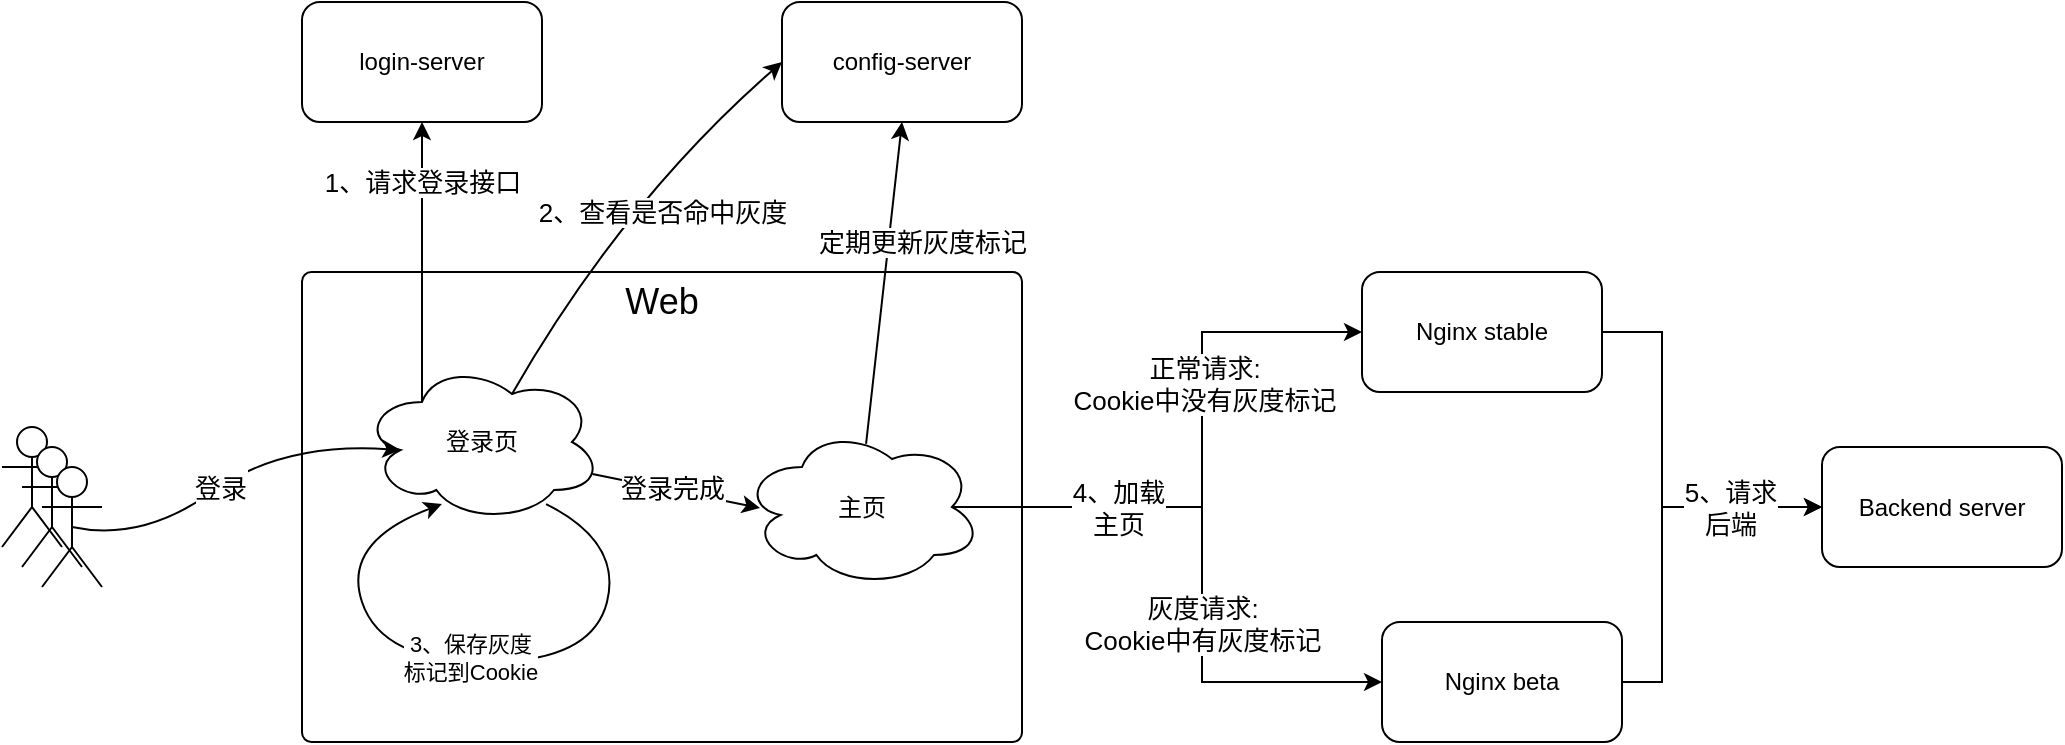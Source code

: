 <mxfile version="20.4.1" type="github">
  <diagram id="h-4WngNa152txcS0dv_d" name="Page-1">
    <mxGraphModel dx="1426" dy="794" grid="1" gridSize="10" guides="1" tooltips="1" connect="1" arrows="1" fold="1" page="1" pageScale="1" pageWidth="827" pageHeight="1169" math="0" shadow="0">
      <root>
        <mxCell id="0" />
        <mxCell id="1" parent="0" />
        <mxCell id="2ljXg-3jKoq3chsFm4-i-61" style="edgeStyle=orthogonalEdgeStyle;rounded=0;orthogonalLoop=1;jettySize=auto;html=1;entryX=0;entryY=0.5;entryDx=0;entryDy=0;fontSize=13;" edge="1" parent="1" source="2ljXg-3jKoq3chsFm4-i-27" target="2ljXg-3jKoq3chsFm4-i-12">
          <mxGeometry relative="1" as="geometry">
            <Array as="points">
              <mxPoint x="640" y="443" />
              <mxPoint x="640" y="530" />
            </Array>
          </mxGeometry>
        </mxCell>
        <mxCell id="2ljXg-3jKoq3chsFm4-i-72" value="灰度请求: &lt;br&gt;Cookie中有灰度标记" style="edgeLabel;html=1;align=center;verticalAlign=middle;resizable=0;points=[];fontSize=13;" vertex="1" connectable="0" parent="2ljXg-3jKoq3chsFm4-i-61">
          <mxGeometry x="0.009" relative="1" as="geometry">
            <mxPoint y="13" as="offset" />
          </mxGeometry>
        </mxCell>
        <mxCell id="2ljXg-3jKoq3chsFm4-i-27" value="" style="rounded=1;whiteSpace=wrap;html=1;arcSize=2;" vertex="1" parent="1">
          <mxGeometry x="190" y="325" width="360" height="235" as="geometry" />
        </mxCell>
        <mxCell id="2ljXg-3jKoq3chsFm4-i-9" value="config-server" style="rounded=1;whiteSpace=wrap;html=1;" vertex="1" parent="1">
          <mxGeometry x="430" y="190" width="120" height="60" as="geometry" />
        </mxCell>
        <mxCell id="2ljXg-3jKoq3chsFm4-i-74" style="edgeStyle=orthogonalEdgeStyle;rounded=0;orthogonalLoop=1;jettySize=auto;html=1;entryX=0;entryY=0.5;entryDx=0;entryDy=0;fontSize=13;" edge="1" parent="1" source="2ljXg-3jKoq3chsFm4-i-10" target="2ljXg-3jKoq3chsFm4-i-13">
          <mxGeometry relative="1" as="geometry">
            <Array as="points">
              <mxPoint x="870" y="355" />
              <mxPoint x="870" y="443" />
            </Array>
          </mxGeometry>
        </mxCell>
        <mxCell id="2ljXg-3jKoq3chsFm4-i-10" value="Nginx stable" style="rounded=1;whiteSpace=wrap;html=1;" vertex="1" parent="1">
          <mxGeometry x="720" y="325" width="120" height="60" as="geometry" />
        </mxCell>
        <mxCell id="2ljXg-3jKoq3chsFm4-i-75" style="edgeStyle=orthogonalEdgeStyle;rounded=0;orthogonalLoop=1;jettySize=auto;html=1;entryX=0;entryY=0.5;entryDx=0;entryDy=0;fontSize=13;" edge="1" parent="1" source="2ljXg-3jKoq3chsFm4-i-12" target="2ljXg-3jKoq3chsFm4-i-13">
          <mxGeometry relative="1" as="geometry">
            <Array as="points">
              <mxPoint x="870" y="530" />
              <mxPoint x="870" y="443" />
            </Array>
          </mxGeometry>
        </mxCell>
        <mxCell id="2ljXg-3jKoq3chsFm4-i-76" value="5、请求&lt;br&gt;后端" style="edgeLabel;html=1;align=center;verticalAlign=middle;resizable=0;points=[];fontSize=13;" vertex="1" connectable="0" parent="2ljXg-3jKoq3chsFm4-i-75">
          <mxGeometry x="0.498" y="1" relative="1" as="geometry">
            <mxPoint x="1" y="1" as="offset" />
          </mxGeometry>
        </mxCell>
        <mxCell id="2ljXg-3jKoq3chsFm4-i-12" value="Nginx beta" style="rounded=1;whiteSpace=wrap;html=1;" vertex="1" parent="1">
          <mxGeometry x="730" y="500" width="120" height="60" as="geometry" />
        </mxCell>
        <mxCell id="2ljXg-3jKoq3chsFm4-i-13" value="Backend server" style="rounded=1;whiteSpace=wrap;html=1;" vertex="1" parent="1">
          <mxGeometry x="950" y="412.5" width="120" height="60" as="geometry" />
        </mxCell>
        <mxCell id="2ljXg-3jKoq3chsFm4-i-15" value="&lt;article data-content=&quot;[{&amp;quot;type&amp;quot;:&amp;quot;block&amp;quot;,&amp;quot;id&amp;quot;:&amp;quot;12nM-1657074474097&amp;quot;,&amp;quot;name&amp;quot;:&amp;quot;code&amp;quot;,&amp;quot;data&amp;quot;:{&amp;quot;language&amp;quot;:&amp;quot;&amp;quot;,&amp;quot;theme&amp;quot;:&amp;quot;default&amp;quot;,&amp;quot;wrap&amp;quot;:false},&amp;quot;nodes&amp;quot;:[{&amp;quot;type&amp;quot;:&amp;quot;block&amp;quot;,&amp;quot;id&amp;quot;:&amp;quot;krue-1657074477845&amp;quot;,&amp;quot;name&amp;quot;:&amp;quot;code-line&amp;quot;,&amp;quot;data&amp;quot;:{},&amp;quot;nodes&amp;quot;:[{&amp;quot;type&amp;quot;:&amp;quot;text&amp;quot;,&amp;quot;id&amp;quot;:&amp;quot;G8jI-1657074477844&amp;quot;,&amp;quot;leaves&amp;quot;:[{&amp;quot;text&amp;quot;:&amp;quot;login&amp;quot;,&amp;quot;marks&amp;quot;:[]}]}]}]}]&quot;&gt;&lt;div data-language=&quot;&quot; style=&quot;&quot; data-theme=&quot;default&quot;&gt;login-server&lt;/div&gt;&lt;/article&gt;" style="rounded=1;whiteSpace=wrap;html=1;" vertex="1" parent="1">
          <mxGeometry x="190" y="190" width="120" height="60" as="geometry" />
        </mxCell>
        <mxCell id="2ljXg-3jKoq3chsFm4-i-53" style="edgeStyle=orthogonalEdgeStyle;rounded=0;orthogonalLoop=1;jettySize=auto;html=1;exitX=0.25;exitY=0.25;exitDx=0;exitDy=0;exitPerimeter=0;entryX=0.5;entryY=1;entryDx=0;entryDy=0;fontSize=13;" edge="1" parent="1" source="2ljXg-3jKoq3chsFm4-i-17" target="2ljXg-3jKoq3chsFm4-i-15">
          <mxGeometry relative="1" as="geometry" />
        </mxCell>
        <mxCell id="2ljXg-3jKoq3chsFm4-i-54" value="1、请求登录接口" style="edgeLabel;html=1;align=center;verticalAlign=middle;resizable=0;points=[];fontSize=13;" vertex="1" connectable="0" parent="2ljXg-3jKoq3chsFm4-i-53">
          <mxGeometry x="0.443" relative="1" as="geometry">
            <mxPoint y="-9" as="offset" />
          </mxGeometry>
        </mxCell>
        <mxCell id="2ljXg-3jKoq3chsFm4-i-17" value="登录页" style="ellipse;shape=cloud;whiteSpace=wrap;html=1;" vertex="1" parent="1">
          <mxGeometry x="220" y="370" width="120" height="80" as="geometry" />
        </mxCell>
        <mxCell id="2ljXg-3jKoq3chsFm4-i-21" value="" style="curved=1;endArrow=classic;html=1;rounded=0;exitX=0.767;exitY=0.888;exitDx=0;exitDy=0;exitPerimeter=0;entryX=0.333;entryY=0.888;entryDx=0;entryDy=0;entryPerimeter=0;" edge="1" parent="1" source="2ljXg-3jKoq3chsFm4-i-17" target="2ljXg-3jKoq3chsFm4-i-17">
          <mxGeometry width="50" height="50" relative="1" as="geometry">
            <mxPoint x="110" y="620" as="sourcePoint" />
            <mxPoint x="170" y="580" as="targetPoint" />
            <Array as="points">
              <mxPoint x="350" y="460" />
              <mxPoint x="335" y="520" />
              <mxPoint x="230" y="520" />
              <mxPoint x="210" y="460" />
            </Array>
          </mxGeometry>
        </mxCell>
        <mxCell id="2ljXg-3jKoq3chsFm4-i-22" value="3、保存灰度&lt;br&gt;标记到Cookie" style="edgeLabel;html=1;align=center;verticalAlign=middle;resizable=0;points=[];" vertex="1" connectable="0" parent="2ljXg-3jKoq3chsFm4-i-21">
          <mxGeometry x="0.017" y="-2" relative="1" as="geometry">
            <mxPoint as="offset" />
          </mxGeometry>
        </mxCell>
        <mxCell id="2ljXg-3jKoq3chsFm4-i-60" style="edgeStyle=orthogonalEdgeStyle;rounded=0;orthogonalLoop=1;jettySize=auto;html=1;entryX=0;entryY=0.5;entryDx=0;entryDy=0;fontSize=13;exitX=0.875;exitY=0.5;exitDx=0;exitDy=0;exitPerimeter=0;" edge="1" parent="1" source="2ljXg-3jKoq3chsFm4-i-63" target="2ljXg-3jKoq3chsFm4-i-10">
          <mxGeometry relative="1" as="geometry">
            <mxPoint x="534" y="442.5" as="sourcePoint" />
            <Array as="points">
              <mxPoint x="640" y="443" />
              <mxPoint x="640" y="355" />
            </Array>
          </mxGeometry>
        </mxCell>
        <mxCell id="2ljXg-3jKoq3chsFm4-i-71" value="4、加载&lt;br&gt;主页" style="edgeLabel;html=1;align=center;verticalAlign=middle;resizable=0;points=[];fontSize=13;" vertex="1" connectable="0" parent="2ljXg-3jKoq3chsFm4-i-60">
          <mxGeometry x="-0.495" y="3" relative="1" as="geometry">
            <mxPoint x="9" y="3" as="offset" />
          </mxGeometry>
        </mxCell>
        <mxCell id="2ljXg-3jKoq3chsFm4-i-73" value="正常请求:&lt;br&gt;Cookie中没有灰度标记" style="edgeLabel;html=1;align=center;verticalAlign=middle;resizable=0;points=[];fontSize=13;" vertex="1" connectable="0" parent="2ljXg-3jKoq3chsFm4-i-60">
          <mxGeometry x="0.2" y="-1" relative="1" as="geometry">
            <mxPoint y="-11" as="offset" />
          </mxGeometry>
        </mxCell>
        <mxCell id="2ljXg-3jKoq3chsFm4-i-25" value="&lt;font style=&quot;font-size: 18px;&quot;&gt;Web&lt;/font&gt;" style="text;html=1;strokeColor=none;fillColor=none;align=center;verticalAlign=middle;whiteSpace=wrap;rounded=0;" vertex="1" parent="1">
          <mxGeometry x="340" y="325" width="60" height="30" as="geometry" />
        </mxCell>
        <mxCell id="2ljXg-3jKoq3chsFm4-i-41" value="" style="shape=umlActor;verticalLabelPosition=bottom;verticalAlign=top;html=1;outlineConnect=0;fontSize=18;" vertex="1" parent="1">
          <mxGeometry x="40" y="402.5" width="30" height="60" as="geometry" />
        </mxCell>
        <mxCell id="2ljXg-3jKoq3chsFm4-i-46" value="" style="shape=umlActor;verticalLabelPosition=bottom;verticalAlign=top;html=1;outlineConnect=0;fontSize=18;" vertex="1" parent="1">
          <mxGeometry x="50" y="412.5" width="30" height="60" as="geometry" />
        </mxCell>
        <mxCell id="2ljXg-3jKoq3chsFm4-i-47" value="" style="shape=umlActor;verticalLabelPosition=bottom;verticalAlign=top;html=1;outlineConnect=0;fontSize=18;" vertex="1" parent="1">
          <mxGeometry x="60" y="422.5" width="30" height="60" as="geometry" />
        </mxCell>
        <mxCell id="2ljXg-3jKoq3chsFm4-i-51" value="" style="curved=1;endArrow=classic;html=1;rounded=0;fontSize=18;entryX=0.16;entryY=0.55;entryDx=0;entryDy=0;entryPerimeter=0;exitX=0.5;exitY=0.5;exitDx=0;exitDy=0;exitPerimeter=0;" edge="1" parent="1" source="2ljXg-3jKoq3chsFm4-i-47" target="2ljXg-3jKoq3chsFm4-i-17">
          <mxGeometry width="50" height="50" relative="1" as="geometry">
            <mxPoint x="140" y="470" as="sourcePoint" />
            <mxPoint x="190" y="420" as="targetPoint" />
            <Array as="points">
              <mxPoint x="110" y="460" />
              <mxPoint x="180" y="410" />
            </Array>
          </mxGeometry>
        </mxCell>
        <mxCell id="2ljXg-3jKoq3chsFm4-i-52" value="&lt;font style=&quot;font-size: 13px;&quot;&gt;登录&lt;/font&gt;" style="edgeLabel;html=1;align=center;verticalAlign=middle;resizable=0;points=[];fontSize=18;" vertex="1" connectable="0" parent="2ljXg-3jKoq3chsFm4-i-51">
          <mxGeometry x="-0.075" relative="1" as="geometry">
            <mxPoint as="offset" />
          </mxGeometry>
        </mxCell>
        <mxCell id="2ljXg-3jKoq3chsFm4-i-56" value="" style="curved=1;endArrow=classic;html=1;rounded=0;fontSize=13;entryX=0;entryY=0.5;entryDx=0;entryDy=0;exitX=0.625;exitY=0.2;exitDx=0;exitDy=0;exitPerimeter=0;" edge="1" parent="1" source="2ljXg-3jKoq3chsFm4-i-17" target="2ljXg-3jKoq3chsFm4-i-9">
          <mxGeometry width="50" height="50" relative="1" as="geometry">
            <mxPoint x="330" y="340" as="sourcePoint" />
            <mxPoint x="380" y="290" as="targetPoint" />
            <Array as="points">
              <mxPoint x="350" y="290" />
            </Array>
          </mxGeometry>
        </mxCell>
        <mxCell id="2ljXg-3jKoq3chsFm4-i-57" value="2、查看是否命中灰度" style="edgeLabel;html=1;align=center;verticalAlign=middle;resizable=0;points=[];fontSize=13;" vertex="1" connectable="0" parent="2ljXg-3jKoq3chsFm4-i-56">
          <mxGeometry x="0.063" y="-11" relative="1" as="geometry">
            <mxPoint x="9" as="offset" />
          </mxGeometry>
        </mxCell>
        <mxCell id="2ljXg-3jKoq3chsFm4-i-58" value="" style="curved=1;endArrow=classic;html=1;rounded=0;fontSize=13;exitX=0.96;exitY=0.7;exitDx=0;exitDy=0;exitPerimeter=0;entryX=0.075;entryY=0.506;entryDx=0;entryDy=0;entryPerimeter=0;" edge="1" parent="1" source="2ljXg-3jKoq3chsFm4-i-17" target="2ljXg-3jKoq3chsFm4-i-63">
          <mxGeometry width="50" height="50" relative="1" as="geometry">
            <mxPoint x="350" y="470" as="sourcePoint" />
            <mxPoint x="414" y="442.5" as="targetPoint" />
            <Array as="points" />
          </mxGeometry>
        </mxCell>
        <mxCell id="2ljXg-3jKoq3chsFm4-i-59" value="登录完成" style="edgeLabel;html=1;align=center;verticalAlign=middle;resizable=0;points=[];fontSize=13;" vertex="1" connectable="0" parent="2ljXg-3jKoq3chsFm4-i-58">
          <mxGeometry x="-0.07" y="1" relative="1" as="geometry">
            <mxPoint as="offset" />
          </mxGeometry>
        </mxCell>
        <mxCell id="2ljXg-3jKoq3chsFm4-i-63" value="主页" style="ellipse;shape=cloud;whiteSpace=wrap;html=1;" vertex="1" parent="1">
          <mxGeometry x="410" y="402.5" width="120" height="80" as="geometry" />
        </mxCell>
        <mxCell id="2ljXg-3jKoq3chsFm4-i-64" value="" style="endArrow=classic;html=1;rounded=0;fontSize=13;exitX=0.517;exitY=0.106;exitDx=0;exitDy=0;exitPerimeter=0;entryX=0.5;entryY=1;entryDx=0;entryDy=0;" edge="1" parent="1" source="2ljXg-3jKoq3chsFm4-i-63" target="2ljXg-3jKoq3chsFm4-i-9">
          <mxGeometry width="50" height="50" relative="1" as="geometry">
            <mxPoint x="610" y="320" as="sourcePoint" />
            <mxPoint x="660" y="270" as="targetPoint" />
          </mxGeometry>
        </mxCell>
        <mxCell id="2ljXg-3jKoq3chsFm4-i-65" value="定期更新灰度标记" style="edgeLabel;html=1;align=center;verticalAlign=middle;resizable=0;points=[];fontSize=13;" vertex="1" connectable="0" parent="2ljXg-3jKoq3chsFm4-i-64">
          <mxGeometry x="0.515" y="1" relative="1" as="geometry">
            <mxPoint x="15" y="21" as="offset" />
          </mxGeometry>
        </mxCell>
      </root>
    </mxGraphModel>
  </diagram>
</mxfile>

